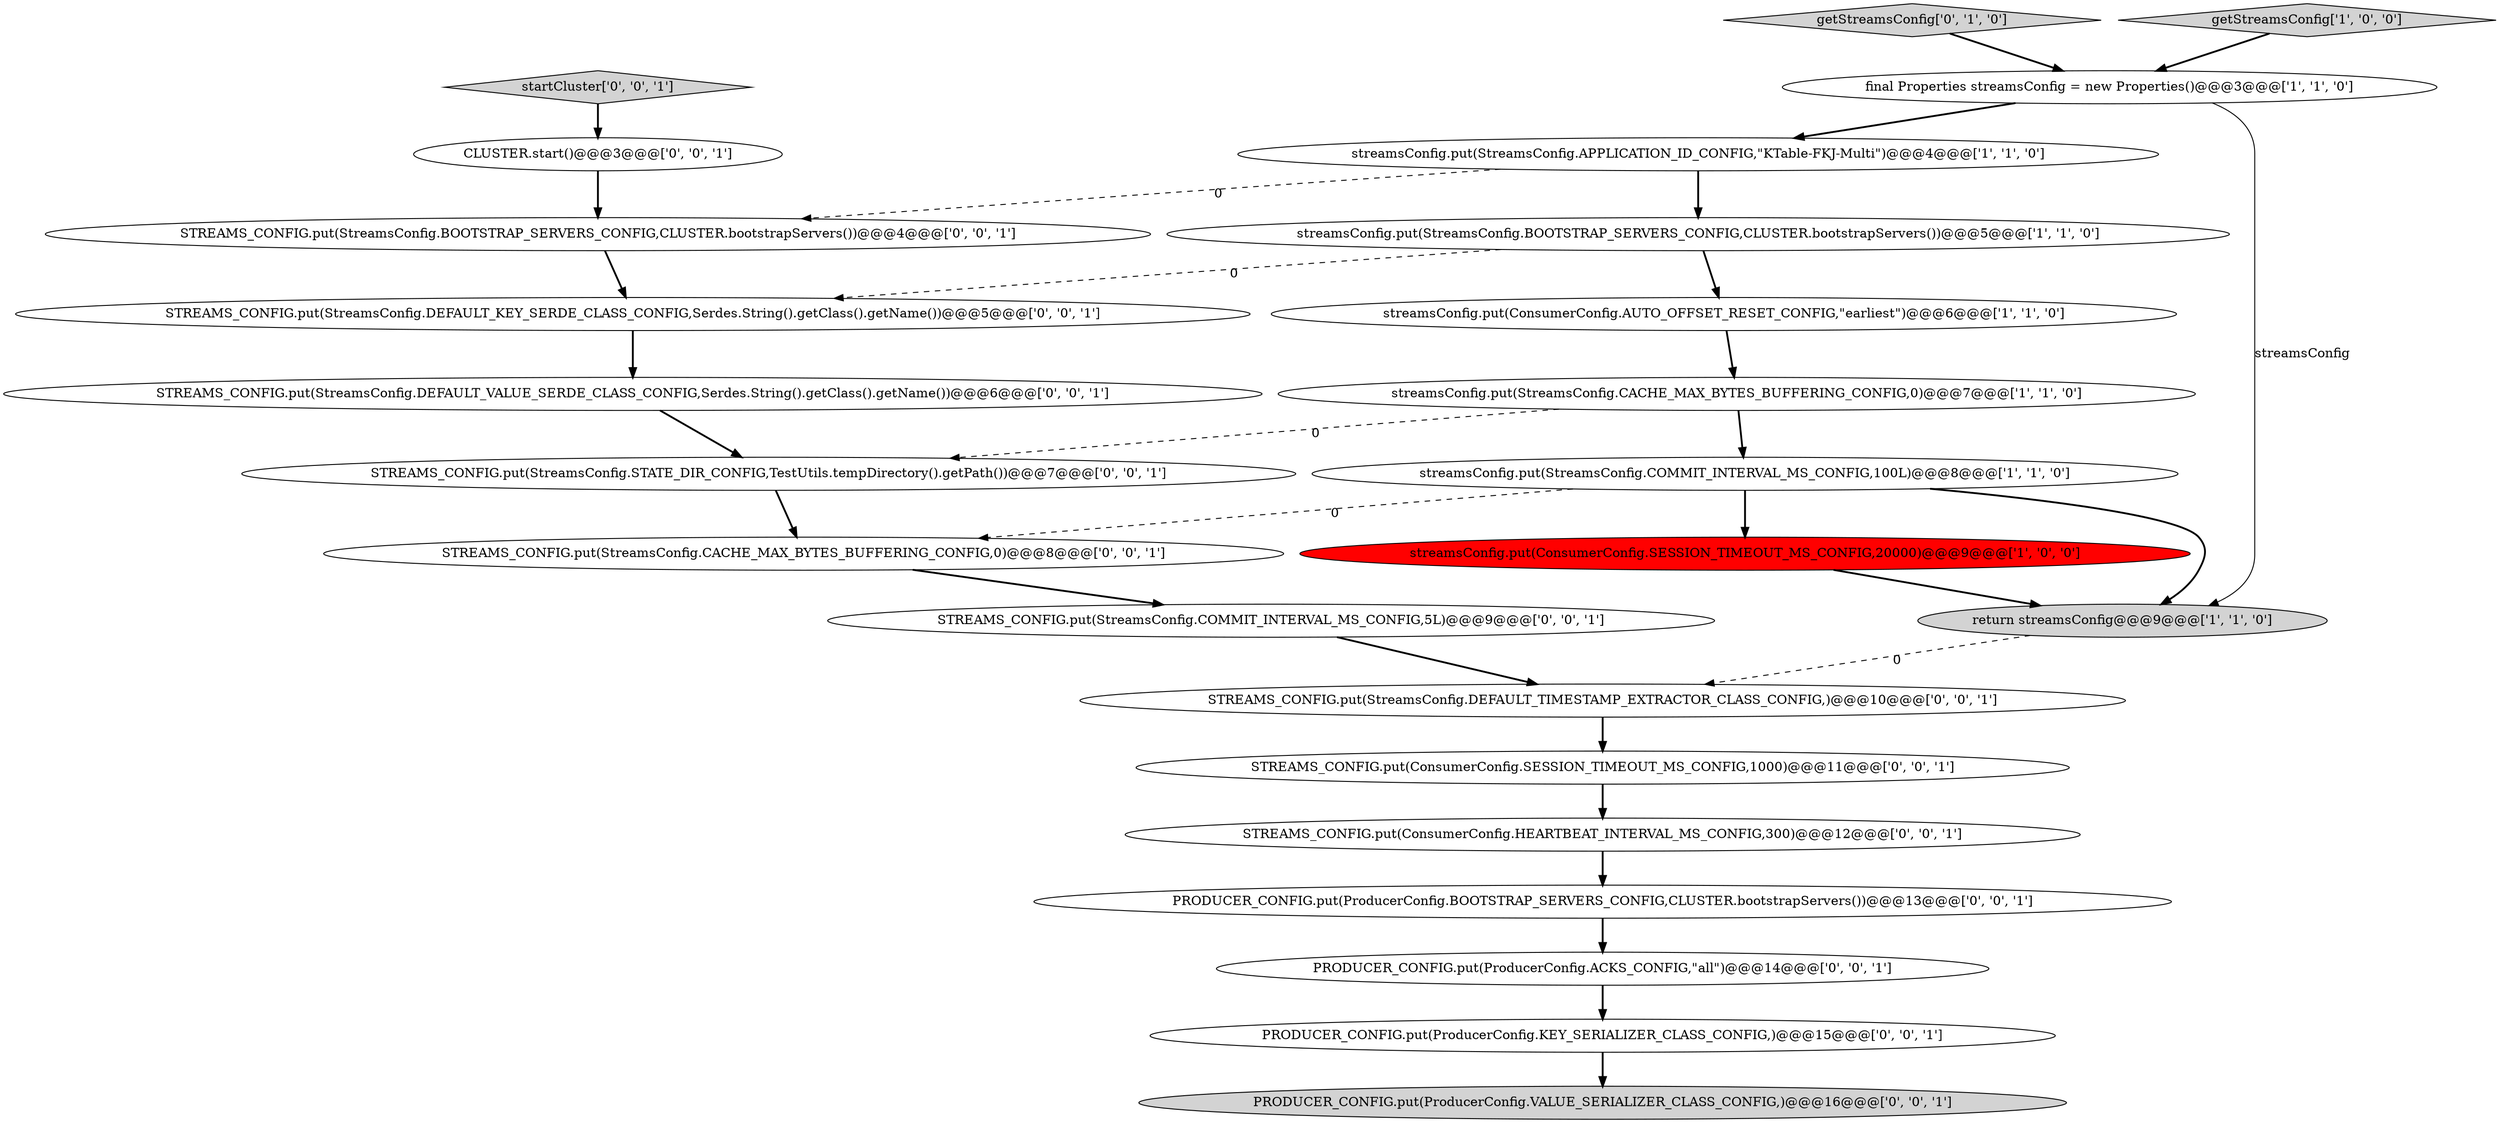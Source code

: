 digraph {
8 [style = filled, label = "streamsConfig.put(StreamsConfig.BOOTSTRAP_SERVERS_CONFIG,CLUSTER.bootstrapServers())@@@5@@@['1', '1', '0']", fillcolor = white, shape = ellipse image = "AAA0AAABBB1BBB"];
17 [style = filled, label = "startCluster['0', '0', '1']", fillcolor = lightgray, shape = diamond image = "AAA0AAABBB3BBB"];
13 [style = filled, label = "CLUSTER.start()@@@3@@@['0', '0', '1']", fillcolor = white, shape = ellipse image = "AAA0AAABBB3BBB"];
22 [style = filled, label = "STREAMS_CONFIG.put(StreamsConfig.BOOTSTRAP_SERVERS_CONFIG,CLUSTER.bootstrapServers())@@@4@@@['0', '0', '1']", fillcolor = white, shape = ellipse image = "AAA0AAABBB3BBB"];
18 [style = filled, label = "STREAMS_CONFIG.put(StreamsConfig.COMMIT_INTERVAL_MS_CONFIG,5L)@@@9@@@['0', '0', '1']", fillcolor = white, shape = ellipse image = "AAA0AAABBB3BBB"];
9 [style = filled, label = "getStreamsConfig['0', '1', '0']", fillcolor = lightgray, shape = diamond image = "AAA0AAABBB2BBB"];
3 [style = filled, label = "getStreamsConfig['1', '0', '0']", fillcolor = lightgray, shape = diamond image = "AAA0AAABBB1BBB"];
12 [style = filled, label = "STREAMS_CONFIG.put(StreamsConfig.DEFAULT_VALUE_SERDE_CLASS_CONFIG,Serdes.String().getClass().getName())@@@6@@@['0', '0', '1']", fillcolor = white, shape = ellipse image = "AAA0AAABBB3BBB"];
16 [style = filled, label = "STREAMS_CONFIG.put(ConsumerConfig.SESSION_TIMEOUT_MS_CONFIG,1000)@@@11@@@['0', '0', '1']", fillcolor = white, shape = ellipse image = "AAA0AAABBB3BBB"];
24 [style = filled, label = "PRODUCER_CONFIG.put(ProducerConfig.ACKS_CONFIG,\"all\")@@@14@@@['0', '0', '1']", fillcolor = white, shape = ellipse image = "AAA0AAABBB3BBB"];
0 [style = filled, label = "final Properties streamsConfig = new Properties()@@@3@@@['1', '1', '0']", fillcolor = white, shape = ellipse image = "AAA0AAABBB1BBB"];
4 [style = filled, label = "return streamsConfig@@@9@@@['1', '1', '0']", fillcolor = lightgray, shape = ellipse image = "AAA0AAABBB1BBB"];
5 [style = filled, label = "streamsConfig.put(StreamsConfig.CACHE_MAX_BYTES_BUFFERING_CONFIG,0)@@@7@@@['1', '1', '0']", fillcolor = white, shape = ellipse image = "AAA0AAABBB1BBB"];
6 [style = filled, label = "streamsConfig.put(StreamsConfig.COMMIT_INTERVAL_MS_CONFIG,100L)@@@8@@@['1', '1', '0']", fillcolor = white, shape = ellipse image = "AAA0AAABBB1BBB"];
21 [style = filled, label = "STREAMS_CONFIG.put(StreamsConfig.STATE_DIR_CONFIG,TestUtils.tempDirectory().getPath())@@@7@@@['0', '0', '1']", fillcolor = white, shape = ellipse image = "AAA0AAABBB3BBB"];
1 [style = filled, label = "streamsConfig.put(ConsumerConfig.AUTO_OFFSET_RESET_CONFIG,\"earliest\")@@@6@@@['1', '1', '0']", fillcolor = white, shape = ellipse image = "AAA0AAABBB1BBB"];
19 [style = filled, label = "STREAMS_CONFIG.put(StreamsConfig.CACHE_MAX_BYTES_BUFFERING_CONFIG,0)@@@8@@@['0', '0', '1']", fillcolor = white, shape = ellipse image = "AAA0AAABBB3BBB"];
15 [style = filled, label = "PRODUCER_CONFIG.put(ProducerConfig.KEY_SERIALIZER_CLASS_CONFIG,)@@@15@@@['0', '0', '1']", fillcolor = white, shape = ellipse image = "AAA0AAABBB3BBB"];
20 [style = filled, label = "STREAMS_CONFIG.put(ConsumerConfig.HEARTBEAT_INTERVAL_MS_CONFIG,300)@@@12@@@['0', '0', '1']", fillcolor = white, shape = ellipse image = "AAA0AAABBB3BBB"];
14 [style = filled, label = "PRODUCER_CONFIG.put(ProducerConfig.BOOTSTRAP_SERVERS_CONFIG,CLUSTER.bootstrapServers())@@@13@@@['0', '0', '1']", fillcolor = white, shape = ellipse image = "AAA0AAABBB3BBB"];
10 [style = filled, label = "PRODUCER_CONFIG.put(ProducerConfig.VALUE_SERIALIZER_CLASS_CONFIG,)@@@16@@@['0', '0', '1']", fillcolor = lightgray, shape = ellipse image = "AAA0AAABBB3BBB"];
2 [style = filled, label = "streamsConfig.put(ConsumerConfig.SESSION_TIMEOUT_MS_CONFIG,20000)@@@9@@@['1', '0', '0']", fillcolor = red, shape = ellipse image = "AAA1AAABBB1BBB"];
7 [style = filled, label = "streamsConfig.put(StreamsConfig.APPLICATION_ID_CONFIG,\"KTable-FKJ-Multi\")@@@4@@@['1', '1', '0']", fillcolor = white, shape = ellipse image = "AAA0AAABBB1BBB"];
11 [style = filled, label = "STREAMS_CONFIG.put(StreamsConfig.DEFAULT_KEY_SERDE_CLASS_CONFIG,Serdes.String().getClass().getName())@@@5@@@['0', '0', '1']", fillcolor = white, shape = ellipse image = "AAA0AAABBB3BBB"];
23 [style = filled, label = "STREAMS_CONFIG.put(StreamsConfig.DEFAULT_TIMESTAMP_EXTRACTOR_CLASS_CONFIG,)@@@10@@@['0', '0', '1']", fillcolor = white, shape = ellipse image = "AAA0AAABBB3BBB"];
1->5 [style = bold, label=""];
14->24 [style = bold, label=""];
23->16 [style = bold, label=""];
19->18 [style = bold, label=""];
15->10 [style = bold, label=""];
9->0 [style = bold, label=""];
18->23 [style = bold, label=""];
21->19 [style = bold, label=""];
12->21 [style = bold, label=""];
11->12 [style = bold, label=""];
20->14 [style = bold, label=""];
0->4 [style = solid, label="streamsConfig"];
7->8 [style = bold, label=""];
2->4 [style = bold, label=""];
3->0 [style = bold, label=""];
0->7 [style = bold, label=""];
6->2 [style = bold, label=""];
8->1 [style = bold, label=""];
6->4 [style = bold, label=""];
5->6 [style = bold, label=""];
6->19 [style = dashed, label="0"];
5->21 [style = dashed, label="0"];
17->13 [style = bold, label=""];
13->22 [style = bold, label=""];
8->11 [style = dashed, label="0"];
16->20 [style = bold, label=""];
4->23 [style = dashed, label="0"];
7->22 [style = dashed, label="0"];
22->11 [style = bold, label=""];
24->15 [style = bold, label=""];
}
